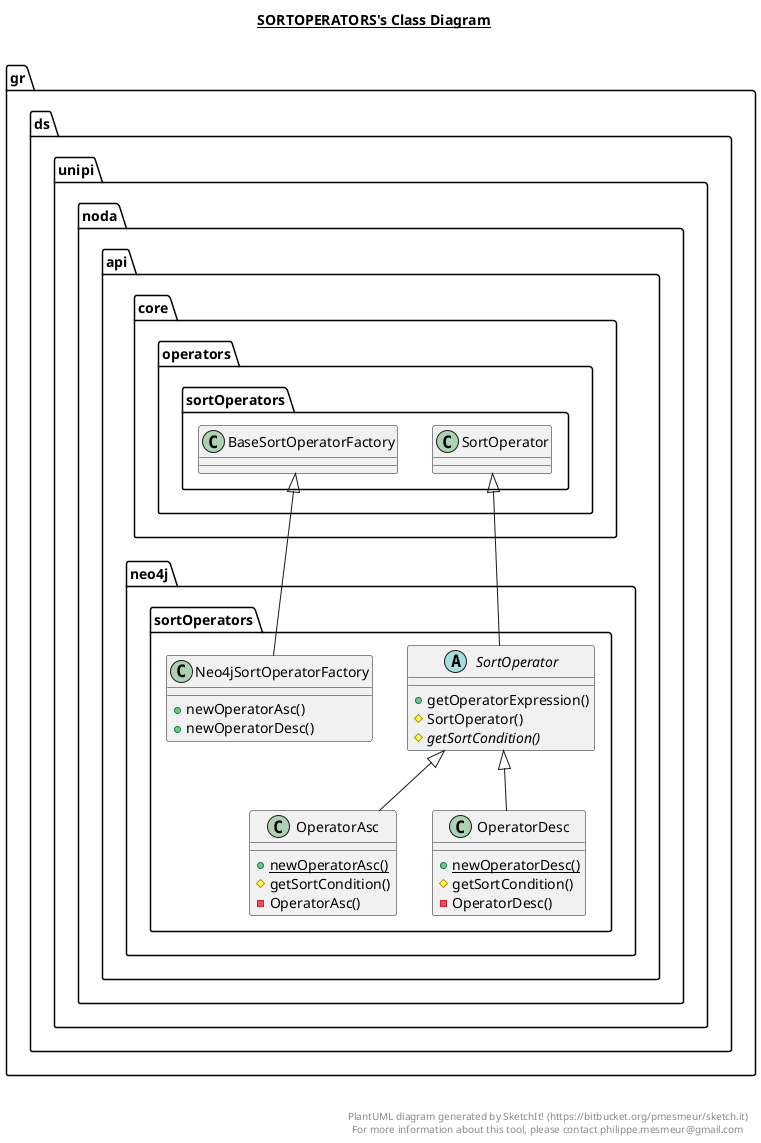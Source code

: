 @startuml

title __SORTOPERATORS's Class Diagram__\n

  namespace gr.ds.unipi.noda.api.neo4j {
    namespace sortOperators {
      class gr.ds.unipi.noda.api.neo4j.sortOperators.Neo4jSortOperatorFactory {
          + newOperatorAsc()
          + newOperatorDesc()
      }
    }
  }
  

  namespace gr.ds.unipi.noda.api.neo4j {
    namespace sortOperators {
      class gr.ds.unipi.noda.api.neo4j.sortOperators.OperatorAsc {
          {static} + newOperatorAsc()
          # getSortCondition()
          - OperatorAsc()
      }
    }
  }
  

  namespace gr.ds.unipi.noda.api.neo4j {
    namespace sortOperators {
      class gr.ds.unipi.noda.api.neo4j.sortOperators.OperatorDesc {
          {static} + newOperatorDesc()
          # getSortCondition()
          - OperatorDesc()
      }
    }
  }
  

  namespace gr.ds.unipi.noda.api.neo4j {
    namespace sortOperators {
      abstract class gr.ds.unipi.noda.api.neo4j.sortOperators.SortOperator {
          + getOperatorExpression()
          # SortOperator()
          {abstract} # getSortCondition()
      }
    }
  }
  

  gr.ds.unipi.noda.api.neo4j.sortOperators.Neo4jSortOperatorFactory -up-|> gr.ds.unipi.noda.api.core.operators.sortOperators.BaseSortOperatorFactory
  gr.ds.unipi.noda.api.neo4j.sortOperators.OperatorAsc -up-|> gr.ds.unipi.noda.api.neo4j.sortOperators.SortOperator
  gr.ds.unipi.noda.api.neo4j.sortOperators.OperatorDesc -up-|> gr.ds.unipi.noda.api.neo4j.sortOperators.SortOperator
  gr.ds.unipi.noda.api.neo4j.sortOperators.SortOperator -up-|> gr.ds.unipi.noda.api.core.operators.sortOperators.SortOperator


right footer


PlantUML diagram generated by SketchIt! (https://bitbucket.org/pmesmeur/sketch.it)
For more information about this tool, please contact philippe.mesmeur@gmail.com
endfooter

@enduml
